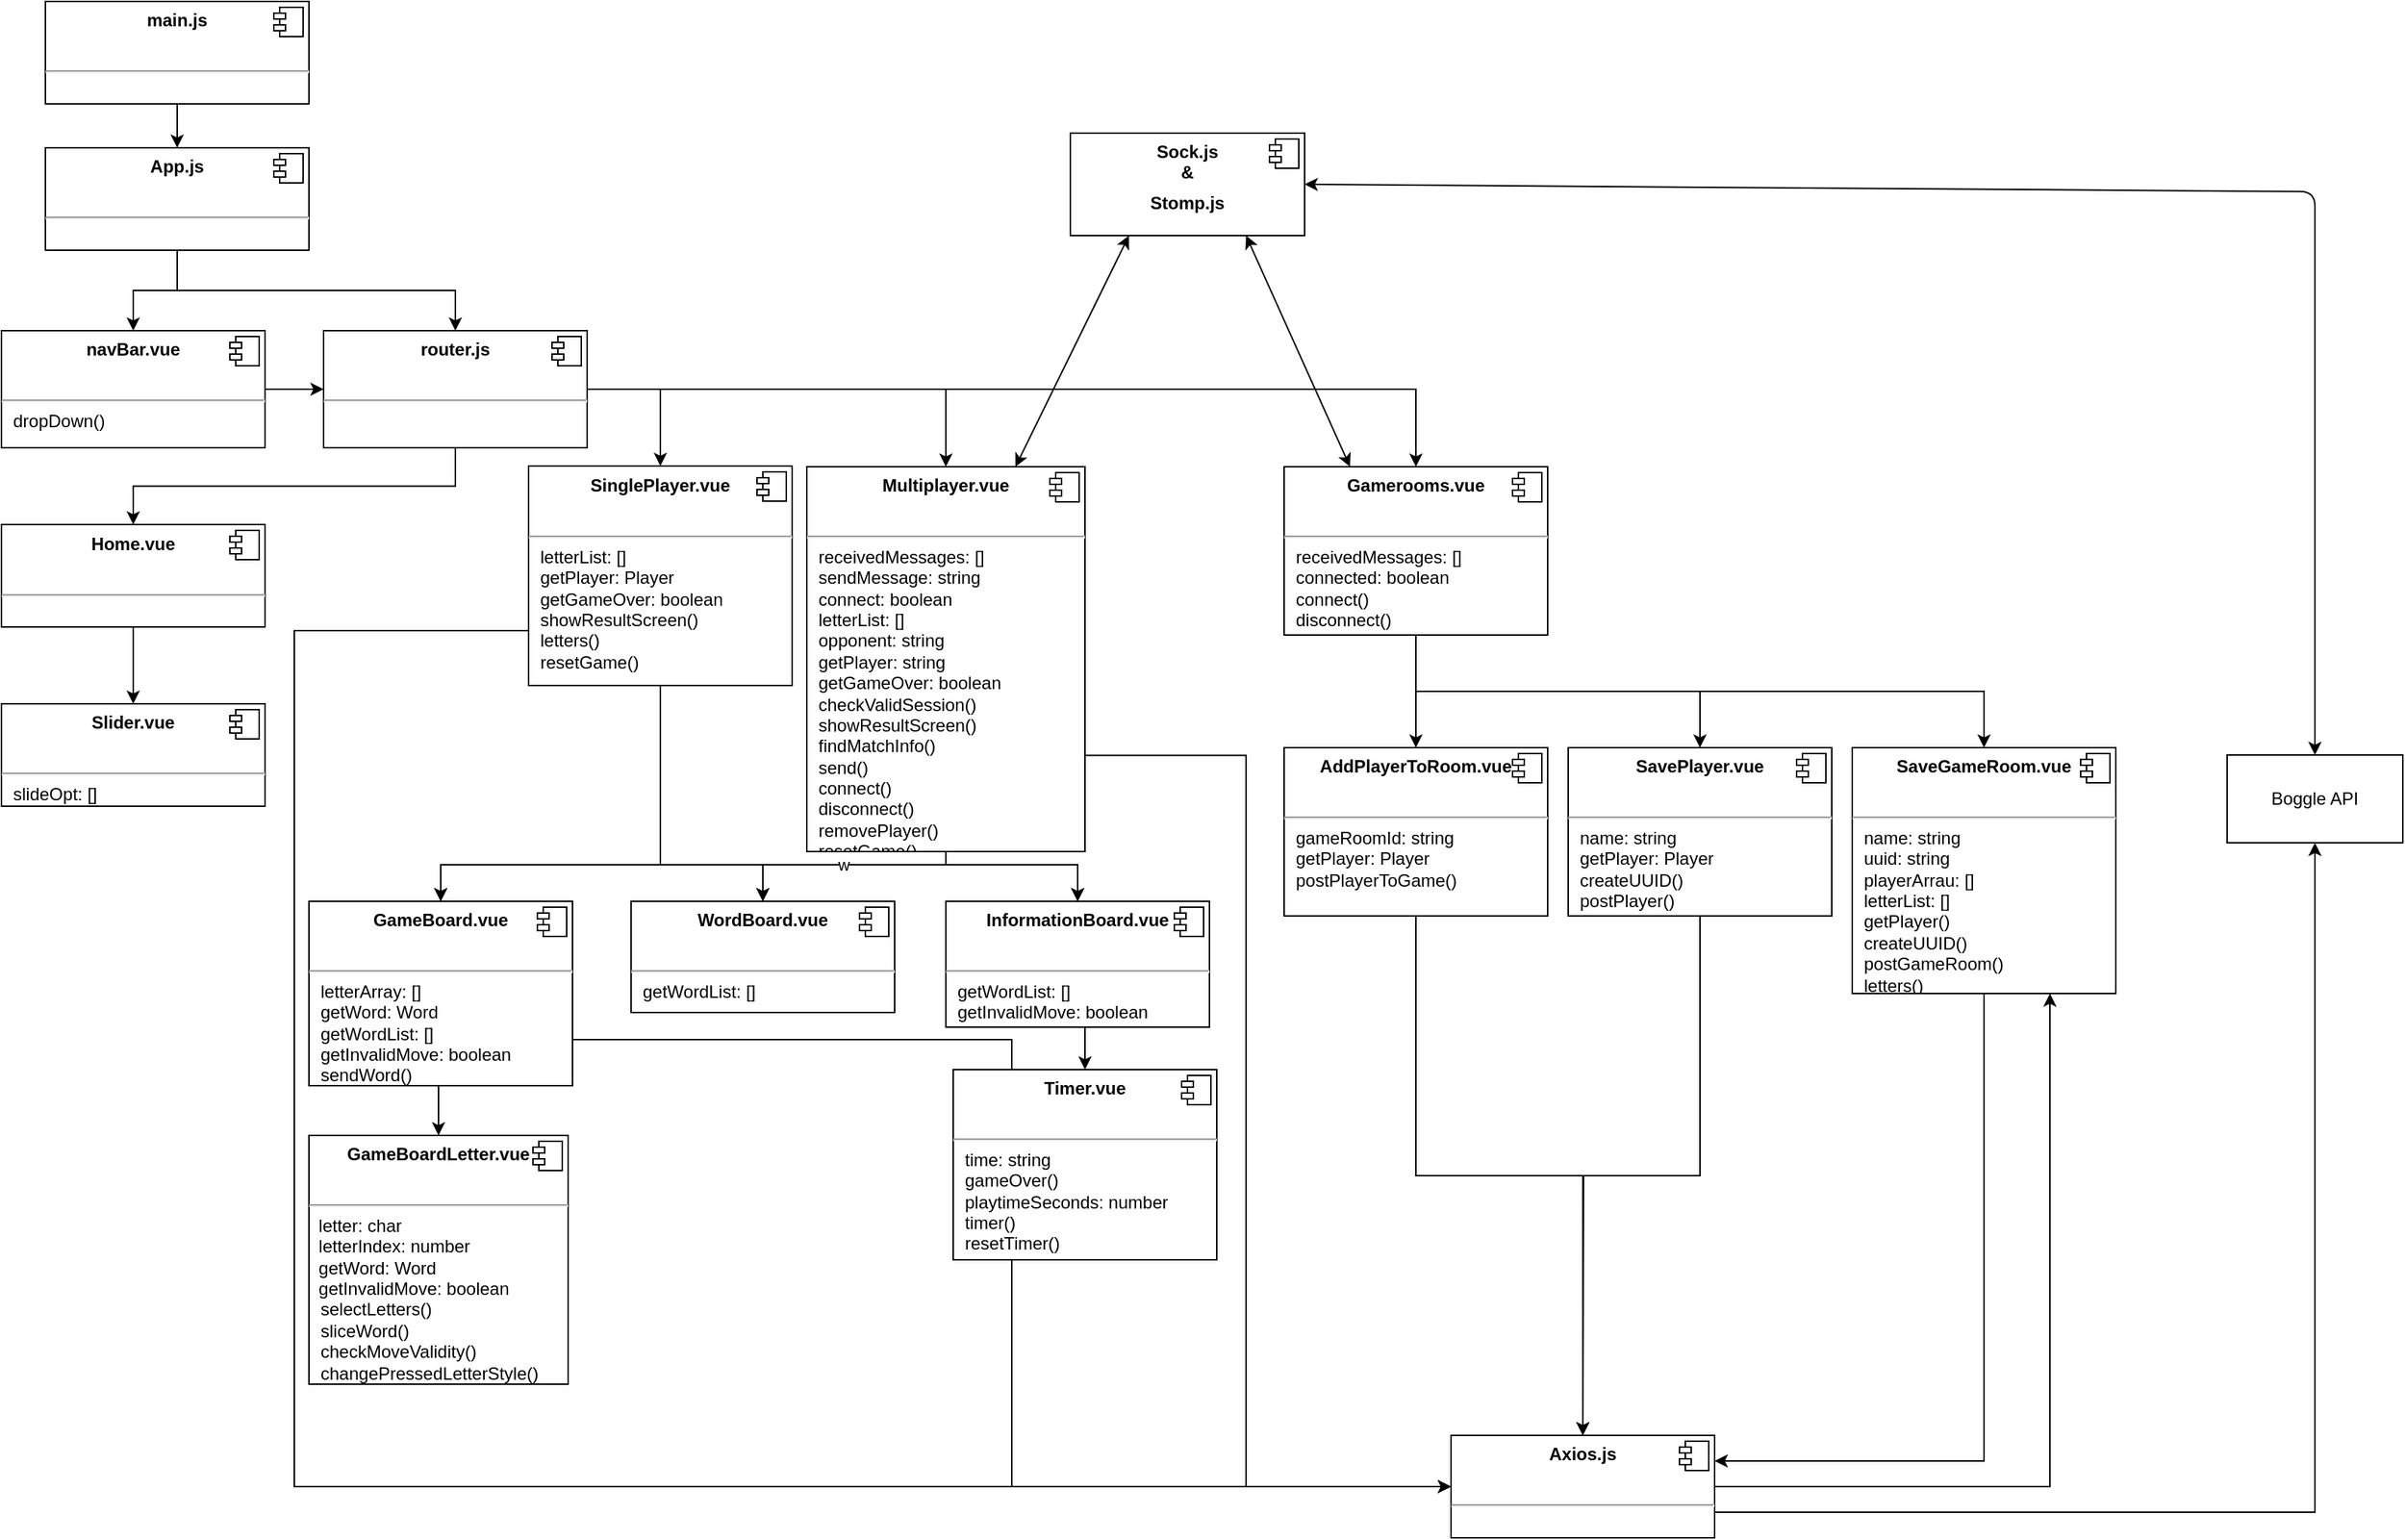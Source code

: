 <mxfile version="10.6.7" type="device"><diagram id="xWRFuF7nwGJc1g2APPfI" name="Page-1"><mxGraphModel dx="2801" dy="1124" grid="1" gridSize="10" guides="1" tooltips="1" connect="1" arrows="1" fold="1" page="1" pageScale="1" pageWidth="827" pageHeight="1169" math="0" shadow="0"><root><mxCell id="0"/><mxCell id="1" parent="0"/><mxCell id="UtKy-1gbhj7IXmz5UUyM-13" style="edgeStyle=orthogonalEdgeStyle;rounded=0;orthogonalLoop=1;jettySize=auto;html=1;exitX=0.5;exitY=1;exitDx=0;exitDy=0;entryX=0.5;entryY=0;entryDx=0;entryDy=0;" edge="1" parent="1" source="UtKy-1gbhj7IXmz5UUyM-1" target="UtKy-1gbhj7IXmz5UUyM-3"><mxGeometry relative="1" as="geometry"/></mxCell><mxCell id="UtKy-1gbhj7IXmz5UUyM-1" value="&lt;p style=&quot;margin: 0px ; margin-top: 6px ; text-align: center&quot;&gt;&lt;b&gt;main.js&lt;/b&gt;&lt;/p&gt;&lt;p style=&quot;margin: 0px ; margin-top: 6px ; text-align: center&quot;&gt;&lt;b&gt;&lt;br&gt;&lt;/b&gt;&lt;/p&gt;&lt;hr&gt;&lt;p style=&quot;margin: 0px ; margin-left: 8px&quot;&gt;&lt;br&gt;&lt;/p&gt;" style="align=left;overflow=fill;html=1;" vertex="1" parent="1"><mxGeometry x="330" y="30" width="180" height="70" as="geometry"/></mxCell><mxCell id="UtKy-1gbhj7IXmz5UUyM-2" value="" style="shape=component;jettyWidth=8;jettyHeight=4;" vertex="1" parent="UtKy-1gbhj7IXmz5UUyM-1"><mxGeometry x="1" width="20" height="20" relative="1" as="geometry"><mxPoint x="-24" y="4" as="offset"/></mxGeometry></mxCell><mxCell id="UtKy-1gbhj7IXmz5UUyM-15" style="edgeStyle=orthogonalEdgeStyle;rounded=0;orthogonalLoop=1;jettySize=auto;html=1;exitX=0.5;exitY=1;exitDx=0;exitDy=0;entryX=0.5;entryY=0;entryDx=0;entryDy=0;" edge="1" parent="1" source="UtKy-1gbhj7IXmz5UUyM-3" target="UtKy-1gbhj7IXmz5UUyM-7"><mxGeometry relative="1" as="geometry"/></mxCell><mxCell id="UtKy-1gbhj7IXmz5UUyM-58" style="edgeStyle=orthogonalEdgeStyle;rounded=0;orthogonalLoop=1;jettySize=auto;html=1;exitX=0.5;exitY=1;exitDx=0;exitDy=0;entryX=0.5;entryY=0;entryDx=0;entryDy=0;" edge="1" parent="1" source="UtKy-1gbhj7IXmz5UUyM-3" target="UtKy-1gbhj7IXmz5UUyM-56"><mxGeometry relative="1" as="geometry"/></mxCell><mxCell id="UtKy-1gbhj7IXmz5UUyM-3" value="&lt;p style=&quot;margin: 0px ; margin-top: 6px ; text-align: center&quot;&gt;&lt;b&gt;App.js&lt;/b&gt;&lt;/p&gt;&lt;p style=&quot;margin: 0px ; margin-top: 6px ; text-align: center&quot;&gt;&lt;b&gt;&lt;br&gt;&lt;/b&gt;&lt;/p&gt;&lt;hr&gt;&lt;p style=&quot;margin: 0px ; margin-left: 8px&quot;&gt;&lt;br&gt;&lt;/p&gt;" style="align=left;overflow=fill;html=1;" vertex="1" parent="1"><mxGeometry x="330" y="130" width="180" height="70" as="geometry"/></mxCell><mxCell id="UtKy-1gbhj7IXmz5UUyM-4" value="" style="shape=component;jettyWidth=8;jettyHeight=4;" vertex="1" parent="UtKy-1gbhj7IXmz5UUyM-3"><mxGeometry x="1" width="20" height="20" relative="1" as="geometry"><mxPoint x="-24" y="4" as="offset"/></mxGeometry></mxCell><mxCell id="UtKy-1gbhj7IXmz5UUyM-16" style="edgeStyle=orthogonalEdgeStyle;rounded=0;orthogonalLoop=1;jettySize=auto;html=1;exitX=0.5;exitY=1;exitDx=0;exitDy=0;entryX=0.5;entryY=0;entryDx=0;entryDy=0;" edge="1" parent="1" source="UtKy-1gbhj7IXmz5UUyM-7" target="UtKy-1gbhj7IXmz5UUyM-9"><mxGeometry relative="1" as="geometry"/></mxCell><mxCell id="UtKy-1gbhj7IXmz5UUyM-60" style="edgeStyle=orthogonalEdgeStyle;rounded=0;orthogonalLoop=1;jettySize=auto;html=1;exitX=1;exitY=0.5;exitDx=0;exitDy=0;entryX=0.5;entryY=0;entryDx=0;entryDy=0;" edge="1" parent="1" source="UtKy-1gbhj7IXmz5UUyM-7" target="UtKy-1gbhj7IXmz5UUyM-53"><mxGeometry relative="1" as="geometry"/></mxCell><mxCell id="UtKy-1gbhj7IXmz5UUyM-79" style="edgeStyle=orthogonalEdgeStyle;rounded=0;orthogonalLoop=1;jettySize=auto;html=1;exitX=1;exitY=0.5;exitDx=0;exitDy=0;" edge="1" parent="1" source="UtKy-1gbhj7IXmz5UUyM-7" target="UtKy-1gbhj7IXmz5UUyM-18"><mxGeometry relative="1" as="geometry"/></mxCell><mxCell id="UtKy-1gbhj7IXmz5UUyM-80" style="edgeStyle=orthogonalEdgeStyle;rounded=0;orthogonalLoop=1;jettySize=auto;html=1;exitX=1;exitY=0.5;exitDx=0;exitDy=0;entryX=0.5;entryY=0;entryDx=0;entryDy=0;" edge="1" parent="1" source="UtKy-1gbhj7IXmz5UUyM-7" target="UtKy-1gbhj7IXmz5UUyM-39"><mxGeometry relative="1" as="geometry"/></mxCell><mxCell id="UtKy-1gbhj7IXmz5UUyM-7" value="&lt;p style=&quot;margin: 0px ; margin-top: 6px ; text-align: center&quot;&gt;&lt;b&gt;router.js&lt;/b&gt;&lt;/p&gt;&lt;p style=&quot;margin: 0px ; margin-top: 6px ; text-align: center&quot;&gt;&lt;b&gt;&lt;br&gt;&lt;/b&gt;&lt;/p&gt;&lt;hr&gt;&lt;p style=&quot;margin: 0px ; margin-left: 8px&quot;&gt;&lt;br&gt;&lt;/p&gt;" style="align=left;overflow=fill;html=1;" vertex="1" parent="1"><mxGeometry x="520" y="255" width="180" height="80" as="geometry"/></mxCell><mxCell id="UtKy-1gbhj7IXmz5UUyM-8" value="" style="shape=component;jettyWidth=8;jettyHeight=4;" vertex="1" parent="UtKy-1gbhj7IXmz5UUyM-7"><mxGeometry x="1" width="20" height="20" relative="1" as="geometry"><mxPoint x="-24" y="4" as="offset"/></mxGeometry></mxCell><mxCell id="UtKy-1gbhj7IXmz5UUyM-17" style="edgeStyle=orthogonalEdgeStyle;rounded=0;orthogonalLoop=1;jettySize=auto;html=1;exitX=0.5;exitY=1;exitDx=0;exitDy=0;entryX=0.5;entryY=0;entryDx=0;entryDy=0;" edge="1" parent="1" source="UtKy-1gbhj7IXmz5UUyM-9" target="UtKy-1gbhj7IXmz5UUyM-11"><mxGeometry relative="1" as="geometry"/></mxCell><mxCell id="UtKy-1gbhj7IXmz5UUyM-9" value="&lt;p style=&quot;margin: 0px ; margin-top: 6px ; text-align: center&quot;&gt;&lt;b&gt;Home.vue&lt;/b&gt;&lt;/p&gt;&lt;p style=&quot;margin: 0px ; margin-top: 6px ; text-align: center&quot;&gt;&lt;b&gt;&lt;br&gt;&lt;/b&gt;&lt;/p&gt;&lt;hr&gt;&lt;p style=&quot;margin: 0px ; margin-left: 8px&quot;&gt;&lt;br&gt;&lt;/p&gt;" style="align=left;overflow=fill;html=1;" vertex="1" parent="1"><mxGeometry x="300" y="387.5" width="180" height="70" as="geometry"/></mxCell><mxCell id="UtKy-1gbhj7IXmz5UUyM-10" value="" style="shape=component;jettyWidth=8;jettyHeight=4;" vertex="1" parent="UtKy-1gbhj7IXmz5UUyM-9"><mxGeometry x="1" width="20" height="20" relative="1" as="geometry"><mxPoint x="-24" y="4" as="offset"/></mxGeometry></mxCell><mxCell id="UtKy-1gbhj7IXmz5UUyM-11" value="&lt;p style=&quot;margin: 0px ; margin-top: 6px ; text-align: center&quot;&gt;&lt;b&gt;Slider.vue&lt;/b&gt;&lt;/p&gt;&lt;p style=&quot;margin: 0px ; margin-top: 6px ; text-align: center&quot;&gt;&lt;b&gt;&lt;br&gt;&lt;/b&gt;&lt;/p&gt;&lt;hr&gt;&lt;p style=&quot;margin: 0px ; margin-left: 8px&quot;&gt;slideOpt: []&lt;/p&gt;" style="align=left;overflow=fill;html=1;" vertex="1" parent="1"><mxGeometry x="300" y="510" width="180" height="70" as="geometry"/></mxCell><mxCell id="UtKy-1gbhj7IXmz5UUyM-12" value="" style="shape=component;jettyWidth=8;jettyHeight=4;" vertex="1" parent="UtKy-1gbhj7IXmz5UUyM-11"><mxGeometry x="1" width="20" height="20" relative="1" as="geometry"><mxPoint x="-24" y="4" as="offset"/></mxGeometry></mxCell><mxCell id="UtKy-1gbhj7IXmz5UUyM-71" style="edgeStyle=orthogonalEdgeStyle;rounded=0;orthogonalLoop=1;jettySize=auto;html=1;exitX=0.5;exitY=1;exitDx=0;exitDy=0;entryX=0.5;entryY=0;entryDx=0;entryDy=0;" edge="1" parent="1" source="UtKy-1gbhj7IXmz5UUyM-18" target="UtKy-1gbhj7IXmz5UUyM-22"><mxGeometry relative="1" as="geometry"><Array as="points"><mxPoint x="750" y="620"/><mxPoint x="600" y="620"/></Array></mxGeometry></mxCell><mxCell id="UtKy-1gbhj7IXmz5UUyM-72" style="edgeStyle=orthogonalEdgeStyle;rounded=0;orthogonalLoop=1;jettySize=auto;html=1;exitX=0.5;exitY=1;exitDx=0;exitDy=0;entryX=0.5;entryY=0;entryDx=0;entryDy=0;" edge="1" parent="1" source="UtKy-1gbhj7IXmz5UUyM-18" target="UtKy-1gbhj7IXmz5UUyM-31"><mxGeometry relative="1" as="geometry"><Array as="points"><mxPoint x="750" y="620"/><mxPoint x="820" y="620"/></Array></mxGeometry></mxCell><mxCell id="UtKy-1gbhj7IXmz5UUyM-73" style="edgeStyle=orthogonalEdgeStyle;rounded=0;orthogonalLoop=1;jettySize=auto;html=1;exitX=0.5;exitY=1;exitDx=0;exitDy=0;entryX=0.5;entryY=0;entryDx=0;entryDy=0;" edge="1" parent="1" source="UtKy-1gbhj7IXmz5UUyM-18" target="UtKy-1gbhj7IXmz5UUyM-33"><mxGeometry relative="1" as="geometry"><Array as="points"><mxPoint x="750" y="620"/><mxPoint x="1035" y="620"/></Array></mxGeometry></mxCell><mxCell id="UtKy-1gbhj7IXmz5UUyM-109" style="edgeStyle=orthogonalEdgeStyle;rounded=0;orthogonalLoop=1;jettySize=auto;html=1;exitX=0;exitY=0.75;exitDx=0;exitDy=0;entryX=0;entryY=0.5;entryDx=0;entryDy=0;" edge="1" parent="1" source="UtKy-1gbhj7IXmz5UUyM-18" target="UtKy-1gbhj7IXmz5UUyM-83"><mxGeometry relative="1" as="geometry"><Array as="points"><mxPoint x="500" y="460"/><mxPoint x="500" y="1045"/></Array></mxGeometry></mxCell><mxCell id="UtKy-1gbhj7IXmz5UUyM-18" value="&lt;p style=&quot;margin: 0px ; margin-top: 6px ; text-align: center&quot;&gt;&lt;b&gt;SinglePlayer.vue&lt;/b&gt;&lt;/p&gt;&lt;p style=&quot;margin: 0px ; margin-top: 6px ; text-align: center&quot;&gt;&lt;b&gt;&lt;br&gt;&lt;/b&gt;&lt;/p&gt;&lt;hr&gt;&lt;p style=&quot;margin: 0px ; margin-left: 8px&quot;&gt;letterList: []&lt;/p&gt;&lt;p style=&quot;margin: 0px ; margin-left: 8px&quot;&gt;getPlayer: Player&lt;/p&gt;&lt;p style=&quot;margin: 0px ; margin-left: 8px&quot;&gt;getGameOver: boolean&lt;/p&gt;&lt;p style=&quot;margin: 0px ; margin-left: 8px&quot;&gt;showResultScreen()&lt;/p&gt;&lt;p style=&quot;margin: 0px ; margin-left: 8px&quot;&gt;letters()&lt;/p&gt;&lt;p style=&quot;margin: 0px ; margin-left: 8px&quot;&gt;resetGame()&lt;/p&gt;" style="align=left;overflow=fill;html=1;" vertex="1" parent="1"><mxGeometry x="660" y="347.5" width="180" height="150" as="geometry"/></mxCell><mxCell id="UtKy-1gbhj7IXmz5UUyM-19" value="" style="shape=component;jettyWidth=8;jettyHeight=4;" vertex="1" parent="UtKy-1gbhj7IXmz5UUyM-18"><mxGeometry x="1" width="20" height="20" relative="1" as="geometry"><mxPoint x="-24" y="4" as="offset"/></mxGeometry></mxCell><mxCell id="UtKy-1gbhj7IXmz5UUyM-77" style="edgeStyle=orthogonalEdgeStyle;rounded=0;orthogonalLoop=1;jettySize=auto;html=1;exitX=0.5;exitY=1;exitDx=0;exitDy=0;entryX=0.5;entryY=0;entryDx=0;entryDy=0;" edge="1" parent="1" source="UtKy-1gbhj7IXmz5UUyM-22" target="UtKy-1gbhj7IXmz5UUyM-26"><mxGeometry relative="1" as="geometry"/></mxCell><mxCell id="UtKy-1gbhj7IXmz5UUyM-86" style="edgeStyle=orthogonalEdgeStyle;rounded=0;orthogonalLoop=1;jettySize=auto;html=1;exitX=1;exitY=0.75;exitDx=0;exitDy=0;entryX=0;entryY=0.5;entryDx=0;entryDy=0;" edge="1" parent="1" source="UtKy-1gbhj7IXmz5UUyM-22" target="UtKy-1gbhj7IXmz5UUyM-83"><mxGeometry relative="1" as="geometry"/></mxCell><mxCell id="UtKy-1gbhj7IXmz5UUyM-22" value="&lt;p style=&quot;margin: 0px ; margin-top: 6px ; text-align: center&quot;&gt;&lt;b&gt;GameBoard.vue&lt;/b&gt;&lt;/p&gt;&lt;p style=&quot;margin: 0px ; margin-top: 6px ; text-align: center&quot;&gt;&lt;b&gt;&lt;br&gt;&lt;/b&gt;&lt;/p&gt;&lt;hr&gt;&lt;p style=&quot;margin: 0px ; margin-left: 8px&quot;&gt;letterArray: []&lt;/p&gt;&lt;p style=&quot;margin: 0px ; margin-left: 8px&quot;&gt;getWord: Word&lt;/p&gt;&lt;p style=&quot;margin: 0px ; margin-left: 8px&quot;&gt;getWordList: []&lt;/p&gt;&lt;p style=&quot;margin: 0px ; margin-left: 8px&quot;&gt;getInvalidMove: boolean&lt;/p&gt;&lt;p style=&quot;margin: 0px ; margin-left: 8px&quot;&gt;sendWord()&lt;/p&gt;&lt;p style=&quot;margin: 0px ; margin-left: 8px&quot;&gt;&lt;br&gt;&lt;/p&gt;" style="align=left;overflow=fill;html=1;" vertex="1" parent="1"><mxGeometry x="510" y="645" width="180" height="126" as="geometry"/></mxCell><mxCell id="UtKy-1gbhj7IXmz5UUyM-23" value="" style="shape=component;jettyWidth=8;jettyHeight=4;" vertex="1" parent="UtKy-1gbhj7IXmz5UUyM-22"><mxGeometry x="1" width="20" height="20" relative="1" as="geometry"><mxPoint x="-24" y="4" as="offset"/></mxGeometry></mxCell><mxCell id="UtKy-1gbhj7IXmz5UUyM-26" value="&lt;p style=&quot;margin: 0px ; margin-top: 6px ; text-align: center&quot;&gt;&lt;b&gt;GameBoardLetter.vue&lt;/b&gt;&lt;br&gt;&lt;/p&gt;&lt;p style=&quot;margin: 0px ; margin-top: 6px ; text-align: center&quot;&gt;&lt;b&gt;&lt;br&gt;&lt;/b&gt;&lt;/p&gt;&lt;hr&gt;&amp;nbsp; letter: char&lt;br&gt;&amp;nbsp; letterIndex: number&lt;br&gt;&amp;nbsp; getWord: Word&lt;br&gt;&amp;nbsp; getInvalidMove: boolean&lt;br&gt;&lt;p style=&quot;margin: 0px ; margin-left: 8px&quot;&gt;selectLetters()&lt;br&gt;sliceWord()&lt;br&gt;checkMoveValidity()&lt;br&gt;&lt;/p&gt;&lt;p style=&quot;margin: 0px ; margin-left: 8px&quot;&gt;changePressedLetterStyle()&lt;/p&gt;&lt;p style=&quot;margin: 0px ; margin-left: 8px&quot;&gt;&lt;br&gt;&lt;/p&gt;" style="align=left;overflow=fill;html=1;" vertex="1" parent="1"><mxGeometry x="510" y="805" width="177" height="170" as="geometry"/></mxCell><mxCell id="UtKy-1gbhj7IXmz5UUyM-27" value="" style="shape=component;jettyWidth=8;jettyHeight=4;" vertex="1" parent="UtKy-1gbhj7IXmz5UUyM-26"><mxGeometry x="1" width="20" height="20" relative="1" as="geometry"><mxPoint x="-24" y="4" as="offset"/></mxGeometry></mxCell><mxCell id="UtKy-1gbhj7IXmz5UUyM-78" style="edgeStyle=orthogonalEdgeStyle;rounded=0;orthogonalLoop=1;jettySize=auto;html=1;exitX=0.5;exitY=1;exitDx=0;exitDy=0;entryX=0.5;entryY=0;entryDx=0;entryDy=0;" edge="1" parent="1" source="UtKy-1gbhj7IXmz5UUyM-33" target="UtKy-1gbhj7IXmz5UUyM-45"><mxGeometry relative="1" as="geometry"/></mxCell><mxCell id="UtKy-1gbhj7IXmz5UUyM-33" value="&lt;p style=&quot;margin: 0px ; margin-top: 6px ; text-align: center&quot;&gt;&lt;b&gt;InformationBoard.vue&lt;/b&gt;&lt;/p&gt;&lt;p style=&quot;margin: 0px ; margin-top: 6px ; text-align: center&quot;&gt;&lt;b&gt;&lt;br&gt;&lt;/b&gt;&lt;/p&gt;&lt;hr&gt;&lt;p style=&quot;margin: 0px ; margin-left: 8px&quot;&gt;getWordList: []&lt;/p&gt;&lt;p style=&quot;margin: 0px ; margin-left: 8px&quot;&gt;getInvalidMove: boolean&lt;/p&gt;&lt;p style=&quot;margin: 0px ; margin-left: 8px&quot;&gt;&lt;br&gt;&lt;/p&gt;" style="align=left;overflow=fill;html=1;" vertex="1" parent="1"><mxGeometry x="945" y="645" width="180" height="86" as="geometry"/></mxCell><mxCell id="UtKy-1gbhj7IXmz5UUyM-34" value="" style="shape=component;jettyWidth=8;jettyHeight=4;" vertex="1" parent="UtKy-1gbhj7IXmz5UUyM-33"><mxGeometry x="1" width="20" height="20" relative="1" as="geometry"><mxPoint x="-24" y="4" as="offset"/></mxGeometry></mxCell><mxCell id="UtKy-1gbhj7IXmz5UUyM-48" style="edgeStyle=orthogonalEdgeStyle;rounded=0;orthogonalLoop=1;jettySize=auto;html=1;exitX=0.5;exitY=1;exitDx=0;exitDy=0;entryX=0.5;entryY=0;entryDx=0;entryDy=0;" edge="1" parent="1" source="UtKy-1gbhj7IXmz5UUyM-39" target="UtKy-1gbhj7IXmz5UUyM-41"><mxGeometry relative="1" as="geometry"/></mxCell><mxCell id="UtKy-1gbhj7IXmz5UUyM-49" style="edgeStyle=orthogonalEdgeStyle;rounded=0;orthogonalLoop=1;jettySize=auto;html=1;exitX=0.5;exitY=1;exitDx=0;exitDy=0;entryX=0.5;entryY=0;entryDx=0;entryDy=0;" edge="1" parent="1" source="UtKy-1gbhj7IXmz5UUyM-39" target="UtKy-1gbhj7IXmz5UUyM-43"><mxGeometry relative="1" as="geometry"/></mxCell><mxCell id="UtKy-1gbhj7IXmz5UUyM-52" style="edgeStyle=orthogonalEdgeStyle;rounded=0;orthogonalLoop=1;jettySize=auto;html=1;exitX=0.5;exitY=1;exitDx=0;exitDy=0;entryX=0.5;entryY=0;entryDx=0;entryDy=0;" edge="1" parent="1" source="UtKy-1gbhj7IXmz5UUyM-39" target="UtKy-1gbhj7IXmz5UUyM-50"><mxGeometry relative="1" as="geometry"/></mxCell><mxCell id="UtKy-1gbhj7IXmz5UUyM-39" value="&lt;p style=&quot;margin: 0px ; margin-top: 6px ; text-align: center&quot;&gt;&lt;b&gt;Gamerooms.vue&lt;/b&gt;&lt;/p&gt;&lt;p style=&quot;margin: 0px ; margin-top: 6px ; text-align: center&quot;&gt;&lt;b&gt;&lt;br&gt;&lt;/b&gt;&lt;/p&gt;&lt;hr&gt;&lt;p style=&quot;margin: 0px ; margin-left: 8px&quot;&gt;receivedMessages: []&lt;/p&gt;&lt;p style=&quot;margin: 0px ; margin-left: 8px&quot;&gt;connected: boolean&lt;/p&gt;&lt;p style=&quot;margin: 0px ; margin-left: 8px&quot;&gt;connect()&lt;/p&gt;&lt;p style=&quot;margin: 0px ; margin-left: 8px&quot;&gt;disconnect()&lt;/p&gt;&lt;p style=&quot;margin: 0px ; margin-left: 8px&quot;&gt;&lt;br&gt;&lt;/p&gt;&lt;p style=&quot;margin: 0px ; margin-left: 8px&quot;&gt;&lt;br&gt;&lt;/p&gt;" style="align=left;overflow=fill;html=1;" vertex="1" parent="1"><mxGeometry x="1176" y="348" width="180" height="115" as="geometry"/></mxCell><mxCell id="UtKy-1gbhj7IXmz5UUyM-40" value="" style="shape=component;jettyWidth=8;jettyHeight=4;" vertex="1" parent="UtKy-1gbhj7IXmz5UUyM-39"><mxGeometry x="1" width="20" height="20" relative="1" as="geometry"><mxPoint x="-24" y="4" as="offset"/></mxGeometry></mxCell><mxCell id="UtKy-1gbhj7IXmz5UUyM-112" style="edgeStyle=orthogonalEdgeStyle;rounded=0;orthogonalLoop=1;jettySize=auto;html=1;exitX=0.5;exitY=1;exitDx=0;exitDy=0;entryX=0.5;entryY=0;entryDx=0;entryDy=0;" edge="1" parent="1" source="UtKy-1gbhj7IXmz5UUyM-41" target="UtKy-1gbhj7IXmz5UUyM-83"><mxGeometry relative="1" as="geometry"/></mxCell><mxCell id="UtKy-1gbhj7IXmz5UUyM-41" value="&lt;p style=&quot;margin: 0px ; margin-top: 6px ; text-align: center&quot;&gt;&lt;b&gt;AddPlayerToRoom.vue&lt;/b&gt;&lt;/p&gt;&lt;p style=&quot;margin: 0px ; margin-top: 6px ; text-align: center&quot;&gt;&lt;b&gt;&lt;br&gt;&lt;/b&gt;&lt;/p&gt;&lt;hr&gt;&lt;p style=&quot;margin: 0px ; margin-left: 8px&quot;&gt;gameRoomId: string&lt;/p&gt;&lt;p style=&quot;margin: 0px ; margin-left: 8px&quot;&gt;getPlayer: Player&lt;/p&gt;&lt;p style=&quot;margin: 0px ; margin-left: 8px&quot;&gt;postPlayerToGame()&lt;/p&gt;&lt;p style=&quot;margin: 0px ; margin-left: 8px&quot;&gt;&lt;br&gt;&lt;/p&gt;&lt;p style=&quot;margin: 0px ; margin-left: 8px&quot;&gt;&lt;br&gt;&lt;/p&gt;" style="align=left;overflow=fill;html=1;" vertex="1" parent="1"><mxGeometry x="1176" y="540" width="180" height="115" as="geometry"/></mxCell><mxCell id="UtKy-1gbhj7IXmz5UUyM-42" value="" style="shape=component;jettyWidth=8;jettyHeight=4;" vertex="1" parent="UtKy-1gbhj7IXmz5UUyM-41"><mxGeometry x="1" width="20" height="20" relative="1" as="geometry"><mxPoint x="-24" y="4" as="offset"/></mxGeometry></mxCell><mxCell id="UtKy-1gbhj7IXmz5UUyM-113" style="edgeStyle=orthogonalEdgeStyle;rounded=0;orthogonalLoop=1;jettySize=auto;html=1;exitX=0.5;exitY=1;exitDx=0;exitDy=0;" edge="1" parent="1" source="UtKy-1gbhj7IXmz5UUyM-43"><mxGeometry relative="1" as="geometry"><mxPoint x="1380" y="1010" as="targetPoint"/></mxGeometry></mxCell><mxCell id="UtKy-1gbhj7IXmz5UUyM-43" value="&lt;p style=&quot;margin: 0px ; margin-top: 6px ; text-align: center&quot;&gt;&lt;b&gt;SavePlayer.vue&lt;/b&gt;&lt;/p&gt;&lt;p style=&quot;margin: 0px ; margin-top: 6px ; text-align: center&quot;&gt;&lt;b&gt;&lt;br&gt;&lt;/b&gt;&lt;/p&gt;&lt;hr&gt;&lt;p style=&quot;margin: 0px ; margin-left: 8px&quot;&gt;name: string&lt;/p&gt;&lt;p style=&quot;margin: 0px ; margin-left: 8px&quot;&gt;getPlayer: Player&lt;/p&gt;&lt;p style=&quot;margin: 0px ; margin-left: 8px&quot;&gt;createUUID()&lt;/p&gt;&lt;p style=&quot;margin: 0px ; margin-left: 8px&quot;&gt;postPlayer()&lt;/p&gt;&lt;p style=&quot;margin: 0px ; margin-left: 8px&quot;&gt;&lt;br&gt;&lt;/p&gt;&lt;p style=&quot;margin: 0px ; margin-left: 8px&quot;&gt;&lt;br&gt;&lt;/p&gt;&lt;p style=&quot;margin: 0px ; margin-left: 8px&quot;&gt;&lt;br&gt;&lt;/p&gt;" style="align=left;overflow=fill;html=1;" vertex="1" parent="1"><mxGeometry x="1370" y="540" width="180" height="115" as="geometry"/></mxCell><mxCell id="UtKy-1gbhj7IXmz5UUyM-44" value="" style="shape=component;jettyWidth=8;jettyHeight=4;" vertex="1" parent="UtKy-1gbhj7IXmz5UUyM-43"><mxGeometry x="1" width="20" height="20" relative="1" as="geometry"><mxPoint x="-24" y="4" as="offset"/></mxGeometry></mxCell><mxCell id="UtKy-1gbhj7IXmz5UUyM-89" style="edgeStyle=orthogonalEdgeStyle;rounded=0;orthogonalLoop=1;jettySize=auto;html=1;exitX=0.5;exitY=1;exitDx=0;exitDy=0;entryX=1;entryY=0.25;entryDx=0;entryDy=0;" edge="1" parent="1" source="UtKy-1gbhj7IXmz5UUyM-50" target="UtKy-1gbhj7IXmz5UUyM-83"><mxGeometry relative="1" as="geometry"/></mxCell><mxCell id="UtKy-1gbhj7IXmz5UUyM-50" value="&lt;p style=&quot;margin: 0px ; margin-top: 6px ; text-align: center&quot;&gt;&lt;b&gt;SaveGameRoom.vue&lt;/b&gt;&lt;/p&gt;&lt;p style=&quot;margin: 0px ; margin-top: 6px ; text-align: center&quot;&gt;&lt;b&gt;&lt;br&gt;&lt;/b&gt;&lt;/p&gt;&lt;hr&gt;&lt;p style=&quot;margin: 0px ; margin-left: 8px&quot;&gt;name: string&lt;/p&gt;&lt;p style=&quot;margin: 0px ; margin-left: 8px&quot;&gt;uuid: string&lt;/p&gt;&lt;p style=&quot;margin: 0px ; margin-left: 8px&quot;&gt;playerArrau: []&lt;/p&gt;&lt;p style=&quot;margin: 0px ; margin-left: 8px&quot;&gt;letterList: []&lt;/p&gt;&lt;p style=&quot;margin: 0px ; margin-left: 8px&quot;&gt;getPlayer()&lt;/p&gt;&lt;p style=&quot;margin: 0px ; margin-left: 8px&quot;&gt;createUUID()&lt;/p&gt;&lt;p style=&quot;margin: 0px ; margin-left: 8px&quot;&gt;postGameRoom()&lt;/p&gt;&lt;p style=&quot;margin: 0px ; margin-left: 8px&quot;&gt;letters()&lt;/p&gt;&lt;p style=&quot;margin: 0px ; margin-left: 8px&quot;&gt;&lt;br&gt;&lt;/p&gt;&lt;p style=&quot;margin: 0px ; margin-left: 8px&quot;&gt;&lt;br&gt;&lt;/p&gt;&lt;p style=&quot;margin: 0px ; margin-left: 8px&quot;&gt;&lt;br&gt;&lt;/p&gt;&lt;p style=&quot;margin: 0px ; margin-left: 8px&quot;&gt;&lt;br&gt;&lt;/p&gt;&lt;p style=&quot;margin: 0px ; margin-left: 8px&quot;&gt;&lt;br&gt;&lt;/p&gt;" style="align=left;overflow=fill;html=1;" vertex="1" parent="1"><mxGeometry x="1564" y="540" width="180" height="168" as="geometry"/></mxCell><mxCell id="UtKy-1gbhj7IXmz5UUyM-51" value="" style="shape=component;jettyWidth=8;jettyHeight=4;" vertex="1" parent="UtKy-1gbhj7IXmz5UUyM-50"><mxGeometry x="1" width="20" height="20" relative="1" as="geometry"><mxPoint x="-24" y="4" as="offset"/></mxGeometry></mxCell><mxCell id="UtKy-1gbhj7IXmz5UUyM-74" style="edgeStyle=orthogonalEdgeStyle;rounded=0;orthogonalLoop=1;jettySize=auto;html=1;exitX=0.5;exitY=1;exitDx=0;exitDy=0;entryX=0.5;entryY=0;entryDx=0;entryDy=0;" edge="1" parent="1" source="UtKy-1gbhj7IXmz5UUyM-53" target="UtKy-1gbhj7IXmz5UUyM-22"><mxGeometry relative="1" as="geometry"><Array as="points"><mxPoint x="945" y="620"/><mxPoint x="600" y="620"/></Array></mxGeometry></mxCell><mxCell id="UtKy-1gbhj7IXmz5UUyM-75" value="w" style="edgeStyle=orthogonalEdgeStyle;rounded=0;orthogonalLoop=1;jettySize=auto;html=1;exitX=0.5;exitY=1;exitDx=0;exitDy=0;entryX=0.5;entryY=0;entryDx=0;entryDy=0;" edge="1" parent="1" source="UtKy-1gbhj7IXmz5UUyM-53" target="UtKy-1gbhj7IXmz5UUyM-31"><mxGeometry relative="1" as="geometry"><Array as="points"><mxPoint x="945" y="620"/><mxPoint x="820" y="620"/></Array></mxGeometry></mxCell><mxCell id="UtKy-1gbhj7IXmz5UUyM-76" style="edgeStyle=orthogonalEdgeStyle;rounded=0;orthogonalLoop=1;jettySize=auto;html=1;exitX=0.5;exitY=1;exitDx=0;exitDy=0;entryX=0.5;entryY=0;entryDx=0;entryDy=0;" edge="1" parent="1" source="UtKy-1gbhj7IXmz5UUyM-53" target="UtKy-1gbhj7IXmz5UUyM-33"><mxGeometry relative="1" as="geometry"><Array as="points"><mxPoint x="945" y="620"/><mxPoint x="1035" y="620"/></Array></mxGeometry></mxCell><mxCell id="UtKy-1gbhj7IXmz5UUyM-110" style="edgeStyle=orthogonalEdgeStyle;rounded=0;orthogonalLoop=1;jettySize=auto;html=1;exitX=1;exitY=0.75;exitDx=0;exitDy=0;entryX=1;entryY=0.5;entryDx=0;entryDy=0;" edge="1" parent="1" source="UtKy-1gbhj7IXmz5UUyM-53" target="UtKy-1gbhj7IXmz5UUyM-83"><mxGeometry relative="1" as="geometry"><Array as="points"><mxPoint x="1150" y="545"/><mxPoint x="1150" y="1045"/></Array></mxGeometry></mxCell><mxCell id="UtKy-1gbhj7IXmz5UUyM-53" value="&lt;p style=&quot;margin: 0px ; margin-top: 6px ; text-align: center&quot;&gt;&lt;b&gt;Multiplayer.vue&lt;/b&gt;&lt;/p&gt;&lt;p style=&quot;margin: 0px ; margin-top: 6px ; text-align: center&quot;&gt;&lt;b&gt;&lt;br&gt;&lt;/b&gt;&lt;/p&gt;&lt;hr&gt;&lt;p style=&quot;margin: 0px ; margin-left: 8px&quot;&gt;receivedMessages: []&lt;/p&gt;&lt;p style=&quot;margin: 0px ; margin-left: 8px&quot;&gt;sendMessage: string&lt;/p&gt;&lt;p style=&quot;margin: 0px ; margin-left: 8px&quot;&gt;connect: boolean&lt;/p&gt;&lt;p style=&quot;margin: 0px ; margin-left: 8px&quot;&gt;letterList: []&lt;/p&gt;&lt;p style=&quot;margin: 0px ; margin-left: 8px&quot;&gt;opponent: string&lt;/p&gt;&lt;p style=&quot;margin: 0px ; margin-left: 8px&quot;&gt;getPlayer: string&lt;/p&gt;&lt;p style=&quot;margin: 0px ; margin-left: 8px&quot;&gt;getGameOver: boolean&lt;/p&gt;&lt;p style=&quot;margin: 0px ; margin-left: 8px&quot;&gt;checkValidSession()&lt;/p&gt;&lt;p style=&quot;margin: 0px ; margin-left: 8px&quot;&gt;showResultScreen()&lt;/p&gt;&lt;p style=&quot;margin: 0px ; margin-left: 8px&quot;&gt;findMatchInfo()&lt;/p&gt;&lt;p style=&quot;margin: 0px ; margin-left: 8px&quot;&gt;send()&lt;/p&gt;&lt;p style=&quot;margin: 0px ; margin-left: 8px&quot;&gt;connect()&lt;/p&gt;&lt;p style=&quot;margin: 0px ; margin-left: 8px&quot;&gt;disconnect()&lt;/p&gt;&lt;p style=&quot;margin: 0px ; margin-left: 8px&quot;&gt;removePlayer()&lt;/p&gt;&lt;p style=&quot;margin: 0px ; margin-left: 8px&quot;&gt;resetGame()&lt;/p&gt;&lt;p style=&quot;margin: 0px ; margin-left: 8px&quot;&gt;&lt;br&gt;&lt;/p&gt;&lt;p style=&quot;margin: 0px ; margin-left: 8px&quot;&gt;&lt;br&gt;&lt;/p&gt;" style="align=left;overflow=fill;html=1;" vertex="1" parent="1"><mxGeometry x="850" y="348" width="190" height="263" as="geometry"/></mxCell><mxCell id="UtKy-1gbhj7IXmz5UUyM-54" value="" style="shape=component;jettyWidth=8;jettyHeight=4;" vertex="1" parent="UtKy-1gbhj7IXmz5UUyM-53"><mxGeometry x="1" width="20" height="20" relative="1" as="geometry"><mxPoint x="-24" y="4" as="offset"/></mxGeometry></mxCell><mxCell id="UtKy-1gbhj7IXmz5UUyM-108" style="edgeStyle=orthogonalEdgeStyle;rounded=0;orthogonalLoop=1;jettySize=auto;html=1;exitX=1;exitY=0.5;exitDx=0;exitDy=0;entryX=0;entryY=0.5;entryDx=0;entryDy=0;" edge="1" parent="1" source="UtKy-1gbhj7IXmz5UUyM-56" target="UtKy-1gbhj7IXmz5UUyM-7"><mxGeometry relative="1" as="geometry"/></mxCell><mxCell id="UtKy-1gbhj7IXmz5UUyM-56" value="&lt;p style=&quot;margin: 0px ; margin-top: 6px ; text-align: center&quot;&gt;&lt;b&gt;navBar.vue&lt;/b&gt;&lt;/p&gt;&lt;p style=&quot;margin: 0px ; margin-top: 6px ; text-align: center&quot;&gt;&lt;b&gt;&lt;br&gt;&lt;/b&gt;&lt;/p&gt;&lt;hr&gt;&lt;p style=&quot;margin: 0px ; margin-left: 8px&quot;&gt;dropDown()&lt;/p&gt;" style="align=left;overflow=fill;html=1;" vertex="1" parent="1"><mxGeometry x="300" y="255" width="180" height="80" as="geometry"/></mxCell><mxCell id="UtKy-1gbhj7IXmz5UUyM-57" value="" style="shape=component;jettyWidth=8;jettyHeight=4;" vertex="1" parent="UtKy-1gbhj7IXmz5UUyM-56"><mxGeometry x="1" width="20" height="20" relative="1" as="geometry"><mxPoint x="-24" y="4" as="offset"/></mxGeometry></mxCell><mxCell id="UtKy-1gbhj7IXmz5UUyM-45" value="&lt;p style=&quot;margin: 0px ; margin-top: 6px ; text-align: center&quot;&gt;&lt;b&gt;Timer.vue&lt;/b&gt;&lt;/p&gt;&lt;p style=&quot;margin: 0px ; margin-top: 6px ; text-align: center&quot;&gt;&lt;b&gt;&lt;br&gt;&lt;/b&gt;&lt;/p&gt;&lt;hr&gt;&lt;p style=&quot;margin: 0px ; margin-left: 8px&quot;&gt;time: string&lt;/p&gt;&lt;p style=&quot;margin: 0px ; margin-left: 8px&quot;&gt;gameOver()&lt;/p&gt;&lt;p style=&quot;margin: 0px ; margin-left: 8px&quot;&gt;playtimeSeconds: number&lt;/p&gt;&lt;p style=&quot;margin: 0px ; margin-left: 8px&quot;&gt;timer()&lt;/p&gt;&lt;p style=&quot;margin: 0px ; margin-left: 8px&quot;&gt;resetTimer()&lt;/p&gt;" style="align=left;overflow=fill;html=1;" vertex="1" parent="1"><mxGeometry x="950" y="760" width="180" height="130" as="geometry"/></mxCell><mxCell id="UtKy-1gbhj7IXmz5UUyM-46" value="" style="shape=component;jettyWidth=8;jettyHeight=4;" vertex="1" parent="UtKy-1gbhj7IXmz5UUyM-45"><mxGeometry x="1" width="20" height="20" relative="1" as="geometry"><mxPoint x="-24" y="4" as="offset"/></mxGeometry></mxCell><mxCell id="UtKy-1gbhj7IXmz5UUyM-31" value="&lt;p style=&quot;margin: 0px ; margin-top: 6px ; text-align: center&quot;&gt;&lt;b&gt;WordBoard.vue&lt;/b&gt;&lt;/p&gt;&lt;p style=&quot;margin: 0px ; margin-top: 6px ; text-align: center&quot;&gt;&lt;b&gt;&lt;br&gt;&lt;/b&gt;&lt;/p&gt;&lt;hr&gt;&lt;p style=&quot;margin: 0px ; margin-left: 8px&quot;&gt;getWordList: []&lt;/p&gt;&lt;p style=&quot;margin: 0px ; margin-left: 8px&quot;&gt;&lt;br&gt;&lt;/p&gt;" style="align=left;overflow=fill;html=1;" vertex="1" parent="1"><mxGeometry x="730" y="645" width="180" height="76" as="geometry"/></mxCell><mxCell id="UtKy-1gbhj7IXmz5UUyM-32" value="" style="shape=component;jettyWidth=8;jettyHeight=4;" vertex="1" parent="UtKy-1gbhj7IXmz5UUyM-31"><mxGeometry x="1" width="20" height="20" relative="1" as="geometry"><mxPoint x="-24" y="4" as="offset"/></mxGeometry></mxCell><mxCell id="UtKy-1gbhj7IXmz5UUyM-90" style="edgeStyle=orthogonalEdgeStyle;rounded=0;orthogonalLoop=1;jettySize=auto;html=1;exitX=1;exitY=0.5;exitDx=0;exitDy=0;entryX=0.75;entryY=1;entryDx=0;entryDy=0;" edge="1" parent="1" source="UtKy-1gbhj7IXmz5UUyM-83" target="UtKy-1gbhj7IXmz5UUyM-50"><mxGeometry relative="1" as="geometry"/></mxCell><mxCell id="UtKy-1gbhj7IXmz5UUyM-98" style="edgeStyle=orthogonalEdgeStyle;rounded=0;orthogonalLoop=1;jettySize=auto;html=1;exitX=1;exitY=0.75;exitDx=0;exitDy=0;entryX=0.5;entryY=1;entryDx=0;entryDy=0;" edge="1" parent="1" source="UtKy-1gbhj7IXmz5UUyM-83" target="UtKy-1gbhj7IXmz5UUyM-96"><mxGeometry relative="1" as="geometry"/></mxCell><mxCell id="UtKy-1gbhj7IXmz5UUyM-83" value="&lt;p style=&quot;margin: 0px ; margin-top: 6px ; text-align: center&quot;&gt;&lt;b&gt;Axios.js&lt;/b&gt;&lt;/p&gt;&lt;p style=&quot;margin: 0px ; margin-top: 6px ; text-align: center&quot;&gt;&lt;b&gt;&lt;br&gt;&lt;/b&gt;&lt;/p&gt;&lt;hr&gt;&lt;p style=&quot;margin: 0px ; margin-left: 8px&quot;&gt;&lt;br&gt;&lt;/p&gt;" style="align=left;overflow=fill;html=1;" vertex="1" parent="1"><mxGeometry x="1290" y="1010" width="180" height="70" as="geometry"/></mxCell><mxCell id="UtKy-1gbhj7IXmz5UUyM-84" value="" style="shape=component;jettyWidth=8;jettyHeight=4;" vertex="1" parent="UtKy-1gbhj7IXmz5UUyM-83"><mxGeometry x="1" width="20" height="20" relative="1" as="geometry"><mxPoint x="-24" y="4" as="offset"/></mxGeometry></mxCell><mxCell id="UtKy-1gbhj7IXmz5UUyM-91" value="&lt;p style=&quot;margin: 0px ; margin-top: 6px ; text-align: center&quot;&gt;&lt;b&gt;Sock.js&lt;br&gt;&amp;amp;&lt;br&gt;&lt;/b&gt;&lt;/p&gt;&lt;p style=&quot;margin: 0px ; margin-top: 6px ; text-align: center&quot;&gt;&lt;b&gt;Stomp.js&lt;/b&gt;&lt;/p&gt;&lt;p style=&quot;margin: 0px ; margin-top: 6px ; text-align: center&quot;&gt;&lt;b&gt;&lt;br&gt;&lt;/b&gt;&lt;/p&gt;&lt;hr&gt;&lt;p style=&quot;margin: 0px ; margin-left: 8px&quot;&gt;&lt;br&gt;&lt;/p&gt;" style="align=left;overflow=fill;html=1;" vertex="1" parent="1"><mxGeometry x="1030" y="120" width="160" height="70" as="geometry"/></mxCell><mxCell id="UtKy-1gbhj7IXmz5UUyM-92" value="" style="shape=component;jettyWidth=8;jettyHeight=4;" vertex="1" parent="UtKy-1gbhj7IXmz5UUyM-91"><mxGeometry x="1" width="20" height="20" relative="1" as="geometry"><mxPoint x="-24" y="4" as="offset"/></mxGeometry></mxCell><mxCell id="UtKy-1gbhj7IXmz5UUyM-96" value="Boggle API" style="rounded=0;whiteSpace=wrap;html=1;" vertex="1" parent="1"><mxGeometry x="1820" y="545" width="120" height="60" as="geometry"/></mxCell><mxCell id="UtKy-1gbhj7IXmz5UUyM-103" value="" style="endArrow=classic;startArrow=classic;html=1;exitX=0.5;exitY=0;exitDx=0;exitDy=0;entryX=1;entryY=0.5;entryDx=0;entryDy=0;" edge="1" parent="1" source="UtKy-1gbhj7IXmz5UUyM-96" target="UtKy-1gbhj7IXmz5UUyM-91"><mxGeometry width="50" height="50" relative="1" as="geometry"><mxPoint x="1660" y="410" as="sourcePoint"/><mxPoint x="1710" y="360" as="targetPoint"/><Array as="points"><mxPoint x="1880" y="160"/></Array></mxGeometry></mxCell><mxCell id="UtKy-1gbhj7IXmz5UUyM-105" value="" style="endArrow=classic;startArrow=classic;html=1;entryX=0.25;entryY=1;entryDx=0;entryDy=0;exitX=0.75;exitY=0;exitDx=0;exitDy=0;" edge="1" parent="1" source="UtKy-1gbhj7IXmz5UUyM-53" target="UtKy-1gbhj7IXmz5UUyM-91"><mxGeometry width="50" height="50" relative="1" as="geometry"><mxPoint x="1020" y="290" as="sourcePoint"/><mxPoint x="1070" y="240" as="targetPoint"/></mxGeometry></mxCell><mxCell id="UtKy-1gbhj7IXmz5UUyM-106" value="" style="endArrow=classic;startArrow=classic;html=1;exitX=0.75;exitY=1;exitDx=0;exitDy=0;entryX=0.25;entryY=0;entryDx=0;entryDy=0;" edge="1" parent="1" source="UtKy-1gbhj7IXmz5UUyM-91" target="UtKy-1gbhj7IXmz5UUyM-39"><mxGeometry width="50" height="50" relative="1" as="geometry"><mxPoint x="1180" y="300" as="sourcePoint"/><mxPoint x="1230" y="250" as="targetPoint"/></mxGeometry></mxCell></root></mxGraphModel></diagram></mxfile>